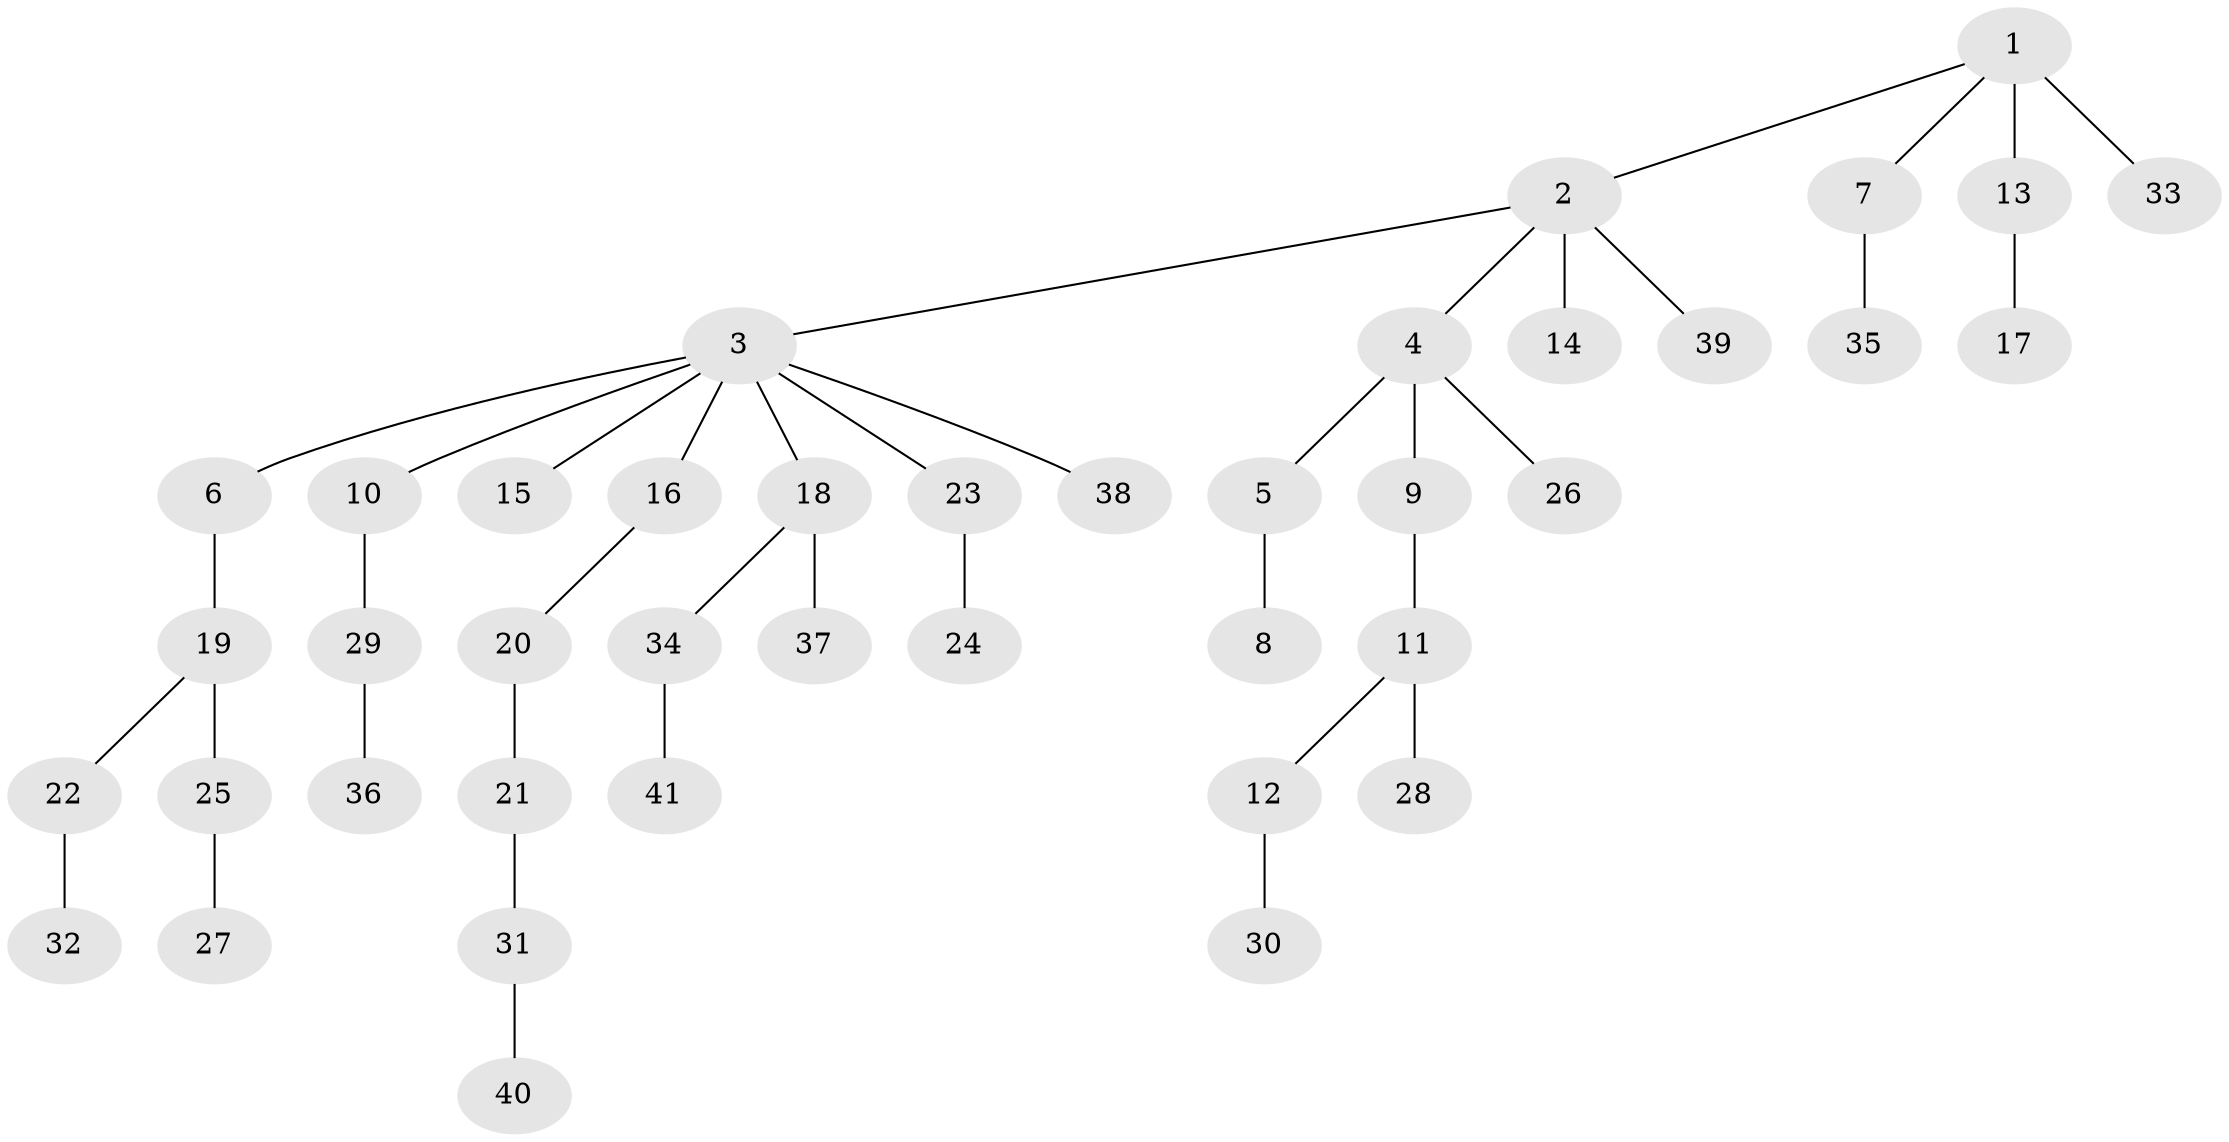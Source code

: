 // original degree distribution, {4: 0.06493506493506493, 7: 0.012987012987012988, 6: 0.012987012987012988, 3: 0.2077922077922078, 2: 0.22077922077922077, 1: 0.4805194805194805}
// Generated by graph-tools (version 1.1) at 2025/36/03/09/25 02:36:28]
// undirected, 41 vertices, 40 edges
graph export_dot {
graph [start="1"]
  node [color=gray90,style=filled];
  1;
  2;
  3;
  4;
  5;
  6;
  7;
  8;
  9;
  10;
  11;
  12;
  13;
  14;
  15;
  16;
  17;
  18;
  19;
  20;
  21;
  22;
  23;
  24;
  25;
  26;
  27;
  28;
  29;
  30;
  31;
  32;
  33;
  34;
  35;
  36;
  37;
  38;
  39;
  40;
  41;
  1 -- 2 [weight=1.0];
  1 -- 7 [weight=1.0];
  1 -- 13 [weight=1.0];
  1 -- 33 [weight=2.0];
  2 -- 3 [weight=1.0];
  2 -- 4 [weight=1.0];
  2 -- 14 [weight=2.0];
  2 -- 39 [weight=1.0];
  3 -- 6 [weight=1.0];
  3 -- 10 [weight=1.0];
  3 -- 15 [weight=1.0];
  3 -- 16 [weight=1.0];
  3 -- 18 [weight=1.0];
  3 -- 23 [weight=1.0];
  3 -- 38 [weight=1.0];
  4 -- 5 [weight=1.0];
  4 -- 9 [weight=1.0];
  4 -- 26 [weight=2.0];
  5 -- 8 [weight=1.0];
  6 -- 19 [weight=1.0];
  7 -- 35 [weight=1.0];
  9 -- 11 [weight=1.0];
  10 -- 29 [weight=1.0];
  11 -- 12 [weight=1.0];
  11 -- 28 [weight=2.0];
  12 -- 30 [weight=1.0];
  13 -- 17 [weight=2.0];
  16 -- 20 [weight=1.0];
  18 -- 34 [weight=1.0];
  18 -- 37 [weight=1.0];
  19 -- 22 [weight=1.0];
  19 -- 25 [weight=1.0];
  20 -- 21 [weight=2.0];
  21 -- 31 [weight=1.0];
  22 -- 32 [weight=1.0];
  23 -- 24 [weight=2.0];
  25 -- 27 [weight=2.0];
  29 -- 36 [weight=1.0];
  31 -- 40 [weight=1.0];
  34 -- 41 [weight=1.0];
}
